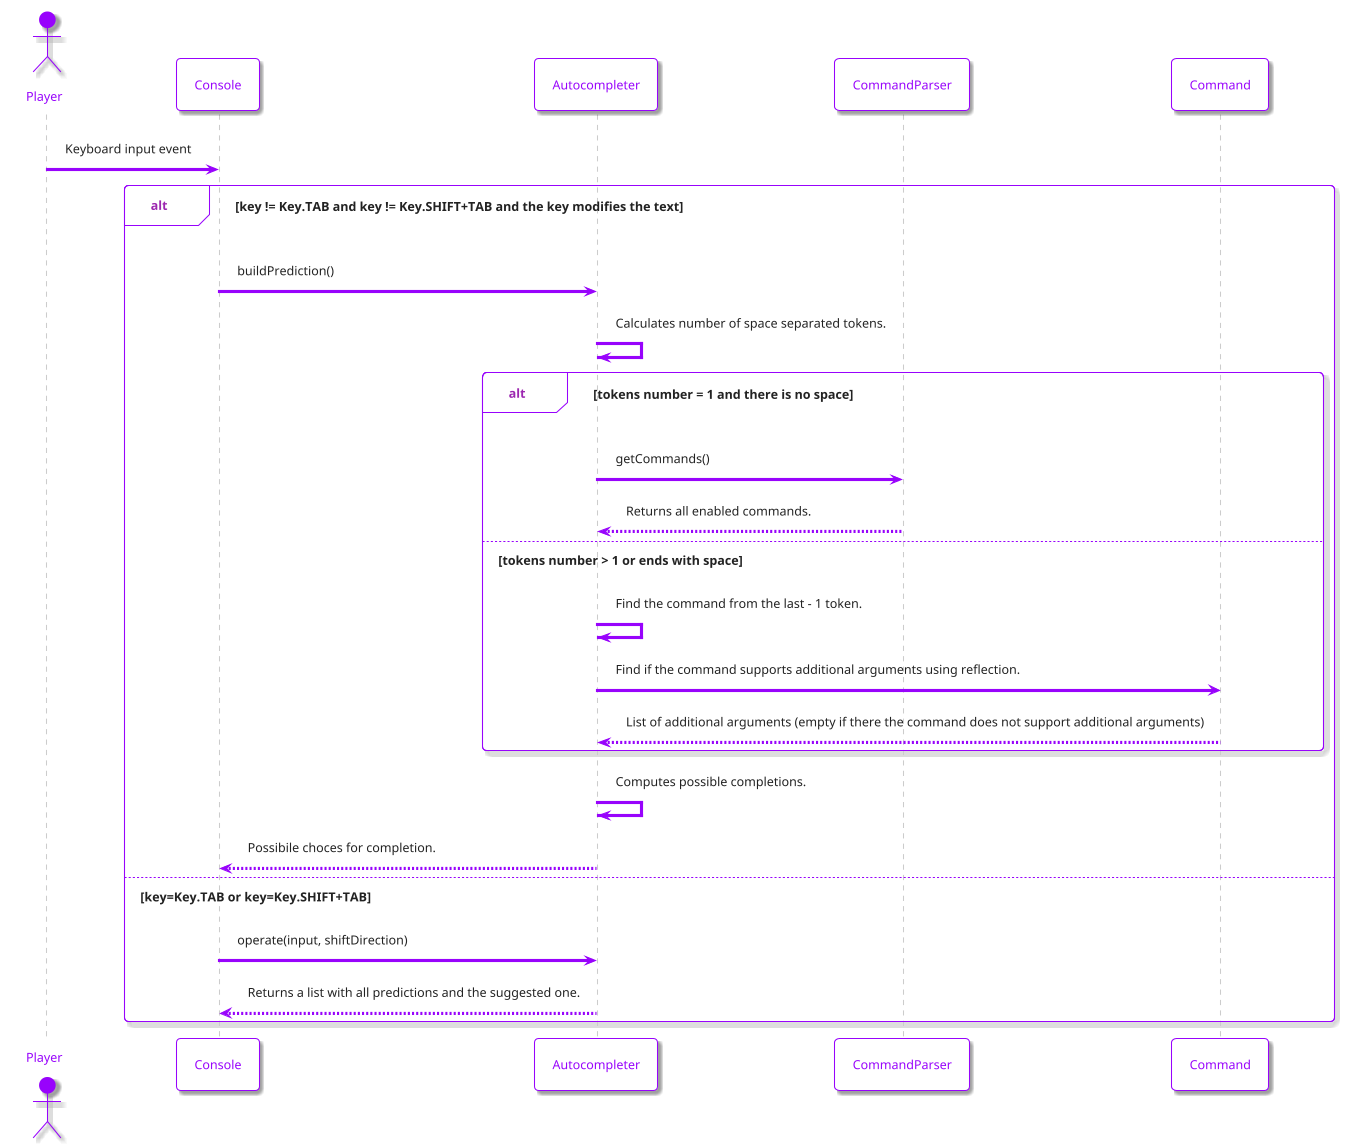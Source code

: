 @startuml
!theme materia-outline

skinparam ArrowColor #9803fc
skinparam BackgroundColor #FFFFFF
skinparam ArrowColor #9803fc
skinparam ActorBorderColor #9803fc
skinparam ActorFontColor #9803fc
skinparam ActorBackgroundColor #9803fc
skinparam ParticipantFontColor #9803fc
skinparam ParticipantBorderColor #9803fc
skinparam ParticipantBackgroundColor #FFFFFF
skinparam {
 SequenceGroupBorderColor #9803fc
}

actor Player
participant Console
participant Autocompleter
participant CommandParser
participant Command



Player -> Console: Keyboard input event
alt key != Key.TAB and key != Key.SHIFT+TAB and the key modifies the text
  Console -> Autocompleter: buildPrediction()
  Autocompleter -> Autocompleter: Calculates number of space separated tokens.

  alt tokens number = 1 and there is no space
    Autocompleter -> CommandParser: getCommands()
    CommandParser --> Autocompleter: Returns all enabled commands.
  else tokens number > 1 or ends with space

    Autocompleter -> Autocompleter: Find the command from the last - 1 token.

    Autocompleter -> Command: Find if the command supports additional arguments using reflection.
    Command --> Autocompleter: List of additional arguments (empty if there the command does not support additional arguments)
  end

  Autocompleter -> Autocompleter: Computes possible completions.

  Autocompleter --> Console: Possibile choces for completion.

  else key=Key.TAB or key=Key.SHIFT+TAB
    Console -> Autocompleter: operate(input, shiftDirection)
    Autocompleter --> Console: Returns a list with all predictions and the suggested one.
  end


@enduml
